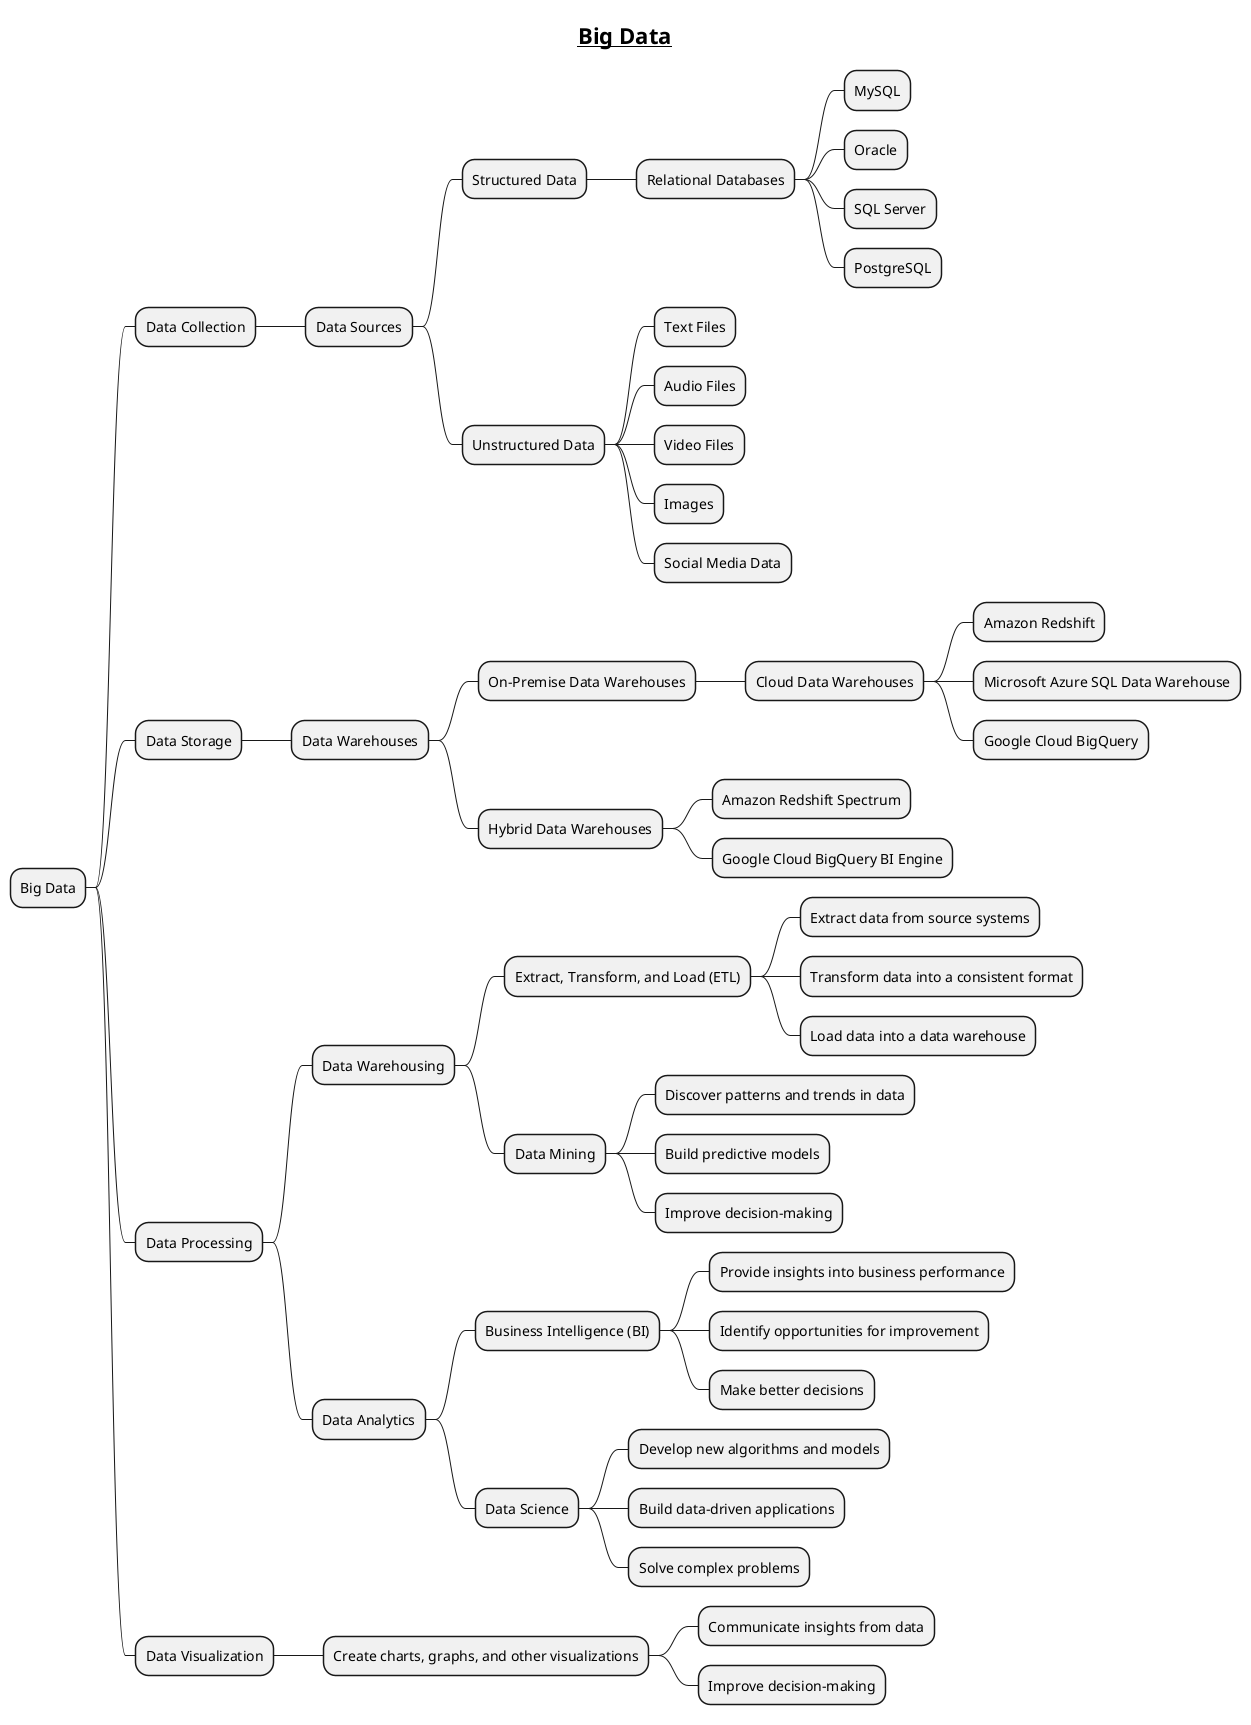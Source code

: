 @startmindmap
title = __Big Data__
* Big Data
** Data Collection
*** Data Sources
**** Structured Data
***** Relational Databases
****** MySQL
****** Oracle
****** SQL Server
****** PostgreSQL
**** Unstructured Data
***** Text Files
***** Audio Files
***** Video Files
***** Images
***** Social Media Data
** Data Storage
*** Data Warehouses
**** On-Premise Data Warehouses
***** Cloud Data Warehouses
****** Amazon Redshift
****** Microsoft Azure SQL Data Warehouse
****** Google Cloud BigQuery
**** Hybrid Data Warehouses
***** Amazon Redshift Spectrum
***** Google Cloud BigQuery BI Engine
** Data Processing
*** Data Warehousing
**** Extract, Transform, and Load (ETL)
***** Extract data from source systems
***** Transform data into a consistent format
***** Load data into a data warehouse
**** Data Mining
***** Discover patterns and trends in data
***** Build predictive models
***** Improve decision-making
*** Data Analytics
**** Business Intelligence (BI)
***** Provide insights into business performance
***** Identify opportunities for improvement
***** Make better decisions
**** Data Science
***** Develop new algorithms and models
***** Build data-driven applications
***** Solve complex problems
** Data Visualization
*** Create charts, graphs, and other visualizations
**** Communicate insights from data
**** Improve decision-making
@endmindmap
